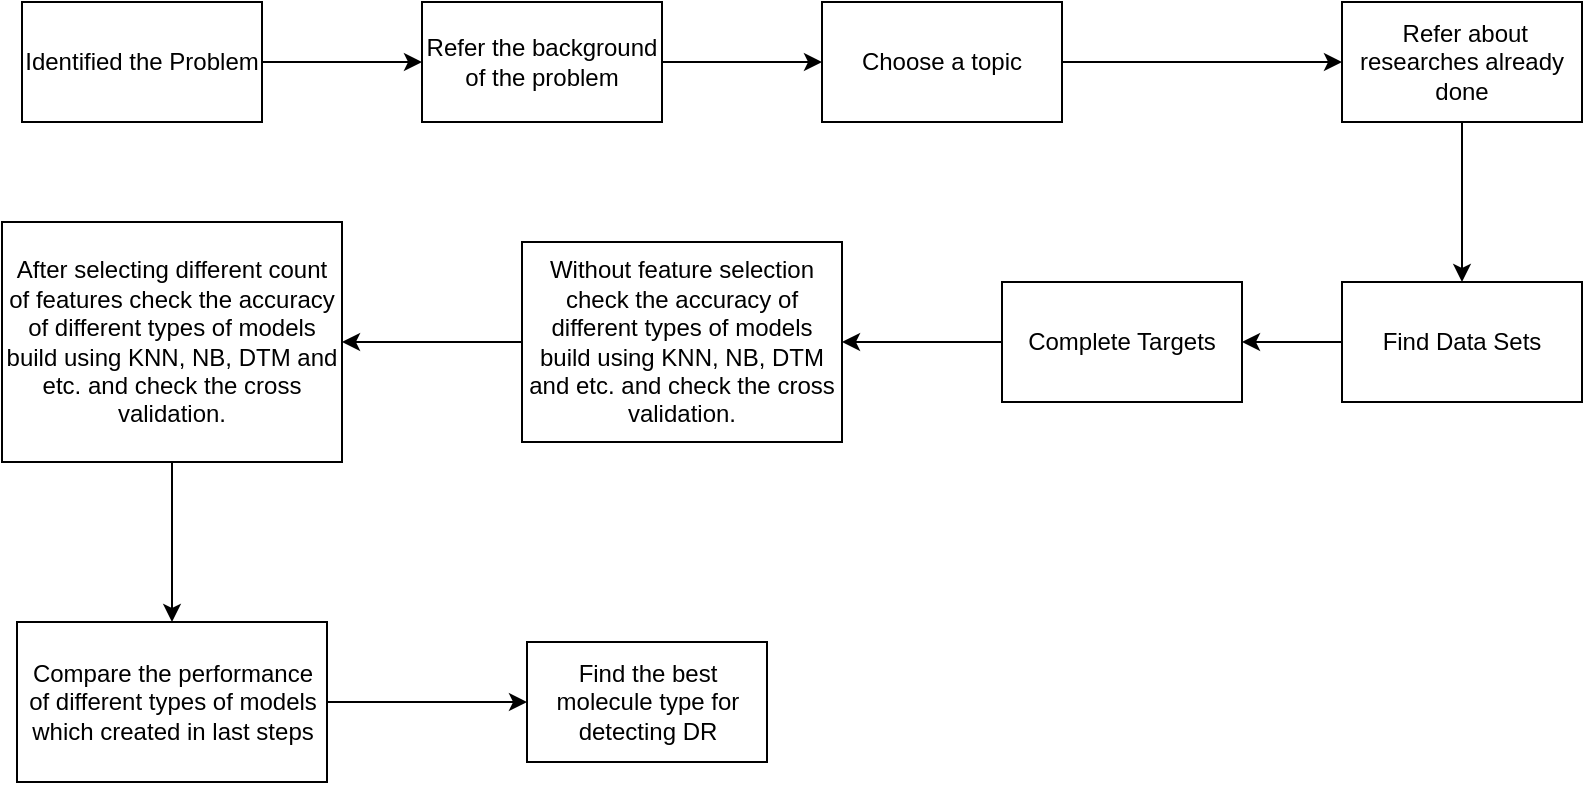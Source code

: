 <mxfile version="21.2.8" type="device">
  <diagram name="Page-1" id="CAdP745jhNZoi-eidrqA">
    <mxGraphModel dx="493" dy="311" grid="1" gridSize="10" guides="1" tooltips="1" connect="1" arrows="1" fold="1" page="1" pageScale="1" pageWidth="850" pageHeight="1100" math="0" shadow="0">
      <root>
        <mxCell id="0" />
        <mxCell id="1" parent="0" />
        <mxCell id="3Q2cJAhWrmQRliQ6Wqz9-3" value="" style="edgeStyle=orthogonalEdgeStyle;rounded=0;orthogonalLoop=1;jettySize=auto;html=1;" parent="1" source="3Q2cJAhWrmQRliQ6Wqz9-1" target="3Q2cJAhWrmQRliQ6Wqz9-2" edge="1">
          <mxGeometry relative="1" as="geometry" />
        </mxCell>
        <mxCell id="3Q2cJAhWrmQRliQ6Wqz9-1" value="Identified the Problem" style="rounded=0;whiteSpace=wrap;html=1;" parent="1" vertex="1">
          <mxGeometry x="40" y="40" width="120" height="60" as="geometry" />
        </mxCell>
        <mxCell id="3Q2cJAhWrmQRliQ6Wqz9-5" value="" style="edgeStyle=orthogonalEdgeStyle;rounded=0;orthogonalLoop=1;jettySize=auto;html=1;" parent="1" source="3Q2cJAhWrmQRliQ6Wqz9-2" target="3Q2cJAhWrmQRliQ6Wqz9-4" edge="1">
          <mxGeometry relative="1" as="geometry" />
        </mxCell>
        <mxCell id="3Q2cJAhWrmQRliQ6Wqz9-2" value="Refer the background of the problem" style="whiteSpace=wrap;html=1;rounded=0;" parent="1" vertex="1">
          <mxGeometry x="240" y="40" width="120" height="60" as="geometry" />
        </mxCell>
        <mxCell id="3Q2cJAhWrmQRliQ6Wqz9-7" value="" style="edgeStyle=orthogonalEdgeStyle;rounded=0;orthogonalLoop=1;jettySize=auto;html=1;" parent="1" source="3Q2cJAhWrmQRliQ6Wqz9-4" target="3Q2cJAhWrmQRliQ6Wqz9-6" edge="1">
          <mxGeometry relative="1" as="geometry" />
        </mxCell>
        <mxCell id="3Q2cJAhWrmQRliQ6Wqz9-4" value="Choose a topic" style="whiteSpace=wrap;html=1;rounded=0;" parent="1" vertex="1">
          <mxGeometry x="440" y="40" width="120" height="60" as="geometry" />
        </mxCell>
        <mxCell id="3Q2cJAhWrmQRliQ6Wqz9-9" value="" style="edgeStyle=orthogonalEdgeStyle;rounded=0;orthogonalLoop=1;jettySize=auto;html=1;" parent="1" source="3Q2cJAhWrmQRliQ6Wqz9-6" target="3Q2cJAhWrmQRliQ6Wqz9-8" edge="1">
          <mxGeometry relative="1" as="geometry" />
        </mxCell>
        <mxCell id="3Q2cJAhWrmQRliQ6Wqz9-6" value="&amp;nbsp;Refer about researches already done" style="whiteSpace=wrap;html=1;rounded=0;" parent="1" vertex="1">
          <mxGeometry x="700" y="40" width="120" height="60" as="geometry" />
        </mxCell>
        <mxCell id="3Q2cJAhWrmQRliQ6Wqz9-11" value="" style="edgeStyle=orthogonalEdgeStyle;rounded=0;orthogonalLoop=1;jettySize=auto;html=1;" parent="1" source="3Q2cJAhWrmQRliQ6Wqz9-8" target="3Q2cJAhWrmQRliQ6Wqz9-10" edge="1">
          <mxGeometry relative="1" as="geometry" />
        </mxCell>
        <mxCell id="3Q2cJAhWrmQRliQ6Wqz9-8" value="Find Data Sets" style="whiteSpace=wrap;html=1;rounded=0;" parent="1" vertex="1">
          <mxGeometry x="700" y="180" width="120" height="60" as="geometry" />
        </mxCell>
        <mxCell id="3Q2cJAhWrmQRliQ6Wqz9-13" value="" style="edgeStyle=orthogonalEdgeStyle;rounded=0;orthogonalLoop=1;jettySize=auto;html=1;" parent="1" source="3Q2cJAhWrmQRliQ6Wqz9-10" target="3Q2cJAhWrmQRliQ6Wqz9-12" edge="1">
          <mxGeometry relative="1" as="geometry" />
        </mxCell>
        <mxCell id="3Q2cJAhWrmQRliQ6Wqz9-10" value="Complete Targets" style="whiteSpace=wrap;html=1;rounded=0;" parent="1" vertex="1">
          <mxGeometry x="530" y="180" width="120" height="60" as="geometry" />
        </mxCell>
        <mxCell id="3Q2cJAhWrmQRliQ6Wqz9-15" value="" style="edgeStyle=orthogonalEdgeStyle;rounded=0;orthogonalLoop=1;jettySize=auto;html=1;" parent="1" source="3Q2cJAhWrmQRliQ6Wqz9-12" target="3Q2cJAhWrmQRliQ6Wqz9-14" edge="1">
          <mxGeometry relative="1" as="geometry" />
        </mxCell>
        <mxCell id="3Q2cJAhWrmQRliQ6Wqz9-12" value="Without feature selection check the accuracy of different types of models build using KNN, NB, DTM and etc. and check the cross validation." style="whiteSpace=wrap;html=1;rounded=0;" parent="1" vertex="1">
          <mxGeometry x="290" y="160" width="160" height="100" as="geometry" />
        </mxCell>
        <mxCell id="3Q2cJAhWrmQRliQ6Wqz9-17" value="" style="edgeStyle=orthogonalEdgeStyle;rounded=0;orthogonalLoop=1;jettySize=auto;html=1;" parent="1" source="3Q2cJAhWrmQRliQ6Wqz9-14" target="3Q2cJAhWrmQRliQ6Wqz9-16" edge="1">
          <mxGeometry relative="1" as="geometry" />
        </mxCell>
        <mxCell id="3Q2cJAhWrmQRliQ6Wqz9-14" value="After selecting different count of features check the accuracy of different types of models build using KNN, NB, DTM and etc. and check the cross validation." style="whiteSpace=wrap;html=1;rounded=0;" parent="1" vertex="1">
          <mxGeometry x="30" y="150" width="170" height="120" as="geometry" />
        </mxCell>
        <mxCell id="3Q2cJAhWrmQRliQ6Wqz9-19" value="" style="edgeStyle=orthogonalEdgeStyle;rounded=0;orthogonalLoop=1;jettySize=auto;html=1;" parent="1" source="3Q2cJAhWrmQRliQ6Wqz9-16" target="3Q2cJAhWrmQRliQ6Wqz9-18" edge="1">
          <mxGeometry relative="1" as="geometry" />
        </mxCell>
        <mxCell id="3Q2cJAhWrmQRliQ6Wqz9-16" value="Compare the performance of different types of models which created in last steps" style="whiteSpace=wrap;html=1;rounded=0;" parent="1" vertex="1">
          <mxGeometry x="37.5" y="350" width="155" height="80" as="geometry" />
        </mxCell>
        <mxCell id="3Q2cJAhWrmQRliQ6Wqz9-18" value="Find the best molecule type for detecting DR" style="whiteSpace=wrap;html=1;rounded=0;" parent="1" vertex="1">
          <mxGeometry x="292.5" y="360" width="120" height="60" as="geometry" />
        </mxCell>
      </root>
    </mxGraphModel>
  </diagram>
</mxfile>
